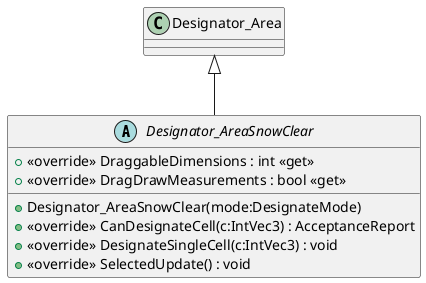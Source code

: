 @startuml
abstract class Designator_AreaSnowClear {
    + <<override>> DraggableDimensions : int <<get>>
    + <<override>> DragDrawMeasurements : bool <<get>>
    + Designator_AreaSnowClear(mode:DesignateMode)
    + <<override>> CanDesignateCell(c:IntVec3) : AcceptanceReport
    + <<override>> DesignateSingleCell(c:IntVec3) : void
    + <<override>> SelectedUpdate() : void
}
Designator_Area <|-- Designator_AreaSnowClear
@enduml
